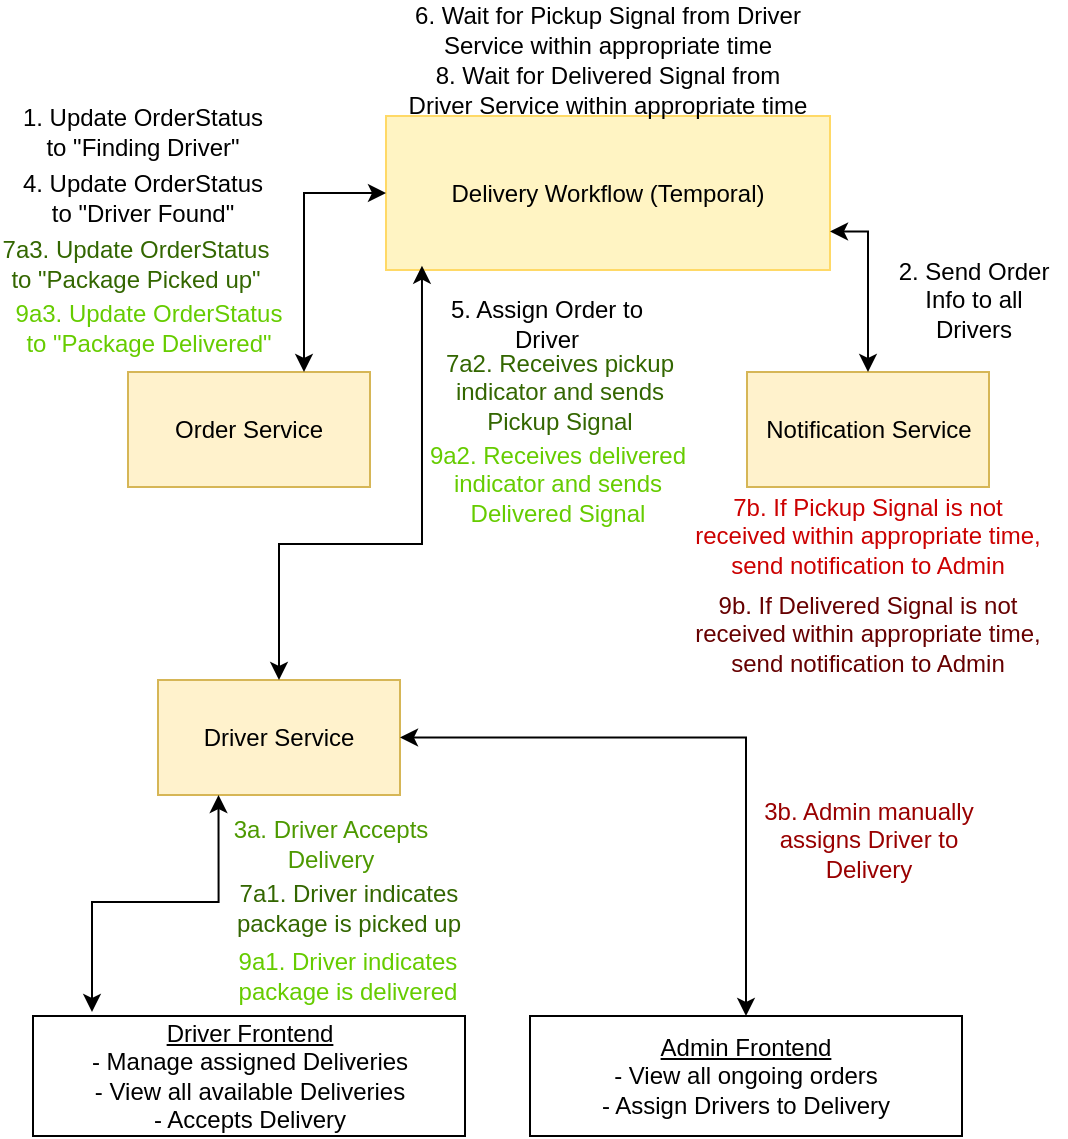 <mxfile version="26.0.16">
  <diagram name="Page-1" id="AIPoxRdhrtce3UdJt4KN">
    <mxGraphModel dx="933" dy="622" grid="0" gridSize="10" guides="1" tooltips="1" connect="1" arrows="1" fold="1" page="1" pageScale="1" pageWidth="827" pageHeight="1169" math="0" shadow="0">
      <root>
        <mxCell id="0" />
        <mxCell id="1" parent="0" />
        <mxCell id="sGVSHZmp7kZCRn9jOwzH-1" value="Delivery Workflow (Temporal)" style="rounded=0;whiteSpace=wrap;html=1;fillColor=light-dark(#FFF4C3,var(--ge-dark-color, #121212));strokeColor=light-dark(#FFD966,#FFFFFF);" parent="1" vertex="1">
          <mxGeometry x="340" y="112" width="222" height="77" as="geometry" />
        </mxCell>
        <mxCell id="N_pRQEPDte80IIOeTLnO-1" value="Order Service" style="rounded=0;whiteSpace=wrap;html=1;fillColor=#fff2cc;strokeColor=#d6b656;" vertex="1" parent="1">
          <mxGeometry x="211" y="240" width="121" height="57.5" as="geometry" />
        </mxCell>
        <mxCell id="N_pRQEPDte80IIOeTLnO-2" value="" style="endArrow=classic;startArrow=classic;html=1;rounded=0;entryX=0;entryY=0.5;entryDx=0;entryDy=0;edgeStyle=orthogonalEdgeStyle;" edge="1" parent="1" target="sGVSHZmp7kZCRn9jOwzH-1">
          <mxGeometry width="50" height="50" relative="1" as="geometry">
            <mxPoint x="299" y="240" as="sourcePoint" />
            <mxPoint x="159.25" y="147" as="targetPoint" />
            <Array as="points">
              <mxPoint x="299" y="240" />
              <mxPoint x="299" y="151" />
            </Array>
          </mxGeometry>
        </mxCell>
        <mxCell id="N_pRQEPDte80IIOeTLnO-3" value="1. Update OrderStatus to &quot;Finding Driver&quot;" style="text;html=1;align=center;verticalAlign=middle;whiteSpace=wrap;rounded=0;" vertex="1" parent="1">
          <mxGeometry x="151" y="105" width="135" height="30" as="geometry" />
        </mxCell>
        <mxCell id="N_pRQEPDte80IIOeTLnO-4" value="Driver Service" style="rounded=0;whiteSpace=wrap;html=1;fillColor=#fff2cc;strokeColor=#d6b656;" vertex="1" parent="1">
          <mxGeometry x="226" y="394" width="121" height="57.5" as="geometry" />
        </mxCell>
        <mxCell id="N_pRQEPDte80IIOeTLnO-5" value="Notification Service" style="rounded=0;whiteSpace=wrap;html=1;fillColor=#fff2cc;strokeColor=#d6b656;" vertex="1" parent="1">
          <mxGeometry x="520.5" y="240" width="121" height="57.5" as="geometry" />
        </mxCell>
        <mxCell id="N_pRQEPDte80IIOeTLnO-7" value="" style="endArrow=classic;startArrow=classic;html=1;rounded=0;exitX=0.5;exitY=0;exitDx=0;exitDy=0;edgeStyle=orthogonalEdgeStyle;entryX=0.081;entryY=0.972;entryDx=0;entryDy=0;entryPerimeter=0;" edge="1" parent="1" source="N_pRQEPDte80IIOeTLnO-4" target="sGVSHZmp7kZCRn9jOwzH-1">
          <mxGeometry width="50" height="50" relative="1" as="geometry">
            <mxPoint x="398" y="240" as="sourcePoint" />
            <mxPoint x="378" y="216" as="targetPoint" />
            <Array as="points">
              <mxPoint x="287" y="326" />
              <mxPoint x="358" y="326" />
            </Array>
          </mxGeometry>
        </mxCell>
        <mxCell id="N_pRQEPDte80IIOeTLnO-11" value="2. Send Order Info to all Drivers" style="text;html=1;align=center;verticalAlign=middle;whiteSpace=wrap;rounded=0;" vertex="1" parent="1">
          <mxGeometry x="588" y="189" width="92" height="30" as="geometry" />
        </mxCell>
        <mxCell id="N_pRQEPDte80IIOeTLnO-16" value="&lt;font style=&quot;color: rgb(77, 153, 0);&quot;&gt;3a. Driver Accepts Delivery&lt;/font&gt;" style="text;html=1;align=center;verticalAlign=middle;whiteSpace=wrap;rounded=0;" vertex="1" parent="1">
          <mxGeometry x="260" y="461" width="105" height="30" as="geometry" />
        </mxCell>
        <mxCell id="N_pRQEPDte80IIOeTLnO-18" value="&lt;u&gt;Admin Frontend&lt;/u&gt;&lt;div&gt;- View all ongoing orders&lt;br&gt;&lt;/div&gt;&lt;div&gt;- Assign Drivers to Delivery&lt;/div&gt;" style="rounded=0;whiteSpace=wrap;html=1;" vertex="1" parent="1">
          <mxGeometry x="412" y="562" width="216" height="60" as="geometry" />
        </mxCell>
        <mxCell id="N_pRQEPDte80IIOeTLnO-23" value="" style="endArrow=classic;startArrow=classic;html=1;rounded=0;entryX=1;entryY=0.75;entryDx=0;entryDy=0;exitX=0.5;exitY=0;exitDx=0;exitDy=0;edgeStyle=orthogonalEdgeStyle;" edge="1" parent="1" source="N_pRQEPDte80IIOeTLnO-5" target="sGVSHZmp7kZCRn9jOwzH-1">
          <mxGeometry width="50" height="50" relative="1" as="geometry">
            <mxPoint x="659" y="260" as="sourcePoint" />
            <mxPoint x="582" y="171" as="targetPoint" />
            <Array as="points">
              <mxPoint x="581" y="170" />
            </Array>
          </mxGeometry>
        </mxCell>
        <mxCell id="N_pRQEPDte80IIOeTLnO-24" value="&lt;font style=&quot;color: rgb(153, 0, 0);&quot;&gt;3b. Admin manually assigns Driver to Delivery&lt;/font&gt;" style="text;html=1;align=center;verticalAlign=middle;whiteSpace=wrap;rounded=0;" vertex="1" parent="1">
          <mxGeometry x="526.5" y="454" width="109" height="40" as="geometry" />
        </mxCell>
        <mxCell id="N_pRQEPDte80IIOeTLnO-25" value="4. Update OrderStatus to &quot;Driver Found&quot;" style="text;html=1;align=center;verticalAlign=middle;whiteSpace=wrap;rounded=0;" vertex="1" parent="1">
          <mxGeometry x="151" y="137.5" width="135" height="30" as="geometry" />
        </mxCell>
        <mxCell id="N_pRQEPDte80IIOeTLnO-26" value="&lt;u&gt;Driver Frontend&lt;/u&gt;&lt;div&gt;- Manage assigned Deliveries&lt;br&gt;&lt;/div&gt;&lt;div&gt;- View all available Deliveries&lt;/div&gt;&lt;div&gt;- Accepts Delivery&lt;/div&gt;" style="rounded=0;whiteSpace=wrap;html=1;" vertex="1" parent="1">
          <mxGeometry x="163.5" y="562" width="216" height="60" as="geometry" />
        </mxCell>
        <mxCell id="N_pRQEPDte80IIOeTLnO-28" value="5. Assign Order to Driver" style="text;html=1;align=center;verticalAlign=middle;whiteSpace=wrap;rounded=0;" vertex="1" parent="1">
          <mxGeometry x="358" y="201" width="125" height="30" as="geometry" />
        </mxCell>
        <mxCell id="N_pRQEPDte80IIOeTLnO-29" value="6. Wait for Pickup Signal from Driver Service within appropriate time" style="text;html=1;align=center;verticalAlign=middle;whiteSpace=wrap;rounded=0;" vertex="1" parent="1">
          <mxGeometry x="347" y="54" width="208" height="30" as="geometry" />
        </mxCell>
        <mxCell id="N_pRQEPDte80IIOeTLnO-30" value="&lt;font style=&quot;&quot;&gt;7b. If Pickup Signal is not received within appropriate time, send notification to Admin&lt;/font&gt;" style="text;html=1;align=center;verticalAlign=middle;whiteSpace=wrap;rounded=0;fontColor=#CC0000;" vertex="1" parent="1">
          <mxGeometry x="493" y="302" width="176" height="40" as="geometry" />
        </mxCell>
        <mxCell id="N_pRQEPDte80IIOeTLnO-33" value="&lt;font style=&quot;&quot;&gt;7a3. Update OrderStatus to &quot;Package Picked up&quot;&lt;/font&gt;" style="text;html=1;align=center;verticalAlign=middle;whiteSpace=wrap;rounded=0;fontColor=#336600;" vertex="1" parent="1">
          <mxGeometry x="147" y="171" width="136" height="30" as="geometry" />
        </mxCell>
        <mxCell id="N_pRQEPDte80IIOeTLnO-34" value="8. Wait for Delivered Signal from Driver Service within appropriate time" style="text;html=1;align=center;verticalAlign=middle;whiteSpace=wrap;rounded=0;" vertex="1" parent="1">
          <mxGeometry x="347" y="84" width="208" height="30" as="geometry" />
        </mxCell>
        <mxCell id="N_pRQEPDte80IIOeTLnO-35" value="&lt;font style=&quot;&quot;&gt;7a1. Driver indicates package is picked up&lt;/font&gt;" style="text;html=1;align=center;verticalAlign=middle;whiteSpace=wrap;rounded=0;fontColor=#336600;" vertex="1" parent="1">
          <mxGeometry x="260" y="491" width="123" height="34" as="geometry" />
        </mxCell>
        <mxCell id="N_pRQEPDte80IIOeTLnO-38" value="&lt;font style=&quot;&quot;&gt;7a2. Receives pickup indicator and sends Pickup Signal&lt;/font&gt;" style="text;html=1;align=center;verticalAlign=middle;whiteSpace=wrap;rounded=0;fontColor=#336600;" vertex="1" parent="1">
          <mxGeometry x="358" y="233" width="138" height="34" as="geometry" />
        </mxCell>
        <mxCell id="N_pRQEPDte80IIOeTLnO-39" value="&lt;font style=&quot;&quot;&gt;9a1. Driver indicates package is delivered&lt;/font&gt;" style="text;html=1;align=center;verticalAlign=middle;whiteSpace=wrap;rounded=0;fontColor=#66CC00;" vertex="1" parent="1">
          <mxGeometry x="260" y="525" width="121.5" height="34" as="geometry" />
        </mxCell>
        <mxCell id="N_pRQEPDte80IIOeTLnO-40" value="&lt;font style=&quot;&quot;&gt;9a2. Receives delivered indicator and sends Delivered Signal&lt;/font&gt;" style="text;html=1;align=center;verticalAlign=middle;whiteSpace=wrap;rounded=0;fontColor=#66CC00;" vertex="1" parent="1">
          <mxGeometry x="358" y="277" width="136" height="37" as="geometry" />
        </mxCell>
        <mxCell id="N_pRQEPDte80IIOeTLnO-41" value="&lt;font style=&quot;&quot;&gt;9a3. Update OrderStatus to &quot;Package Delivered&quot;&lt;/font&gt;" style="text;html=1;align=center;verticalAlign=middle;whiteSpace=wrap;rounded=0;fontColor=#66CC00;" vertex="1" parent="1">
          <mxGeometry x="150" y="203" width="143" height="30" as="geometry" />
        </mxCell>
        <mxCell id="N_pRQEPDte80IIOeTLnO-42" value="&lt;font style=&quot;&quot;&gt;9b. If Delivered Signal is not received within appropriate time, send notification to Admin&lt;/font&gt;" style="text;html=1;align=center;verticalAlign=middle;whiteSpace=wrap;rounded=0;fontColor=#660000;" vertex="1" parent="1">
          <mxGeometry x="493" y="351" width="176" height="40" as="geometry" />
        </mxCell>
        <mxCell id="N_pRQEPDte80IIOeTLnO-43" value="" style="endArrow=classic;startArrow=classic;html=1;rounded=0;edgeStyle=orthogonalEdgeStyle;entryX=0.25;entryY=1;entryDx=0;entryDy=0;" edge="1" parent="1" target="N_pRQEPDte80IIOeTLnO-4">
          <mxGeometry width="50" height="50" relative="1" as="geometry">
            <mxPoint x="193" y="560" as="sourcePoint" />
            <mxPoint x="262" y="342" as="targetPoint" />
            <Array as="points">
              <mxPoint x="193" y="560" />
              <mxPoint x="193" y="505" />
              <mxPoint x="256" y="505" />
            </Array>
          </mxGeometry>
        </mxCell>
        <mxCell id="N_pRQEPDte80IIOeTLnO-44" value="" style="endArrow=classic;startArrow=classic;html=1;rounded=0;edgeStyle=orthogonalEdgeStyle;entryX=1;entryY=0.5;entryDx=0;entryDy=0;exitX=0.5;exitY=0;exitDx=0;exitDy=0;" edge="1" parent="1" source="N_pRQEPDte80IIOeTLnO-18" target="N_pRQEPDte80IIOeTLnO-4">
          <mxGeometry width="50" height="50" relative="1" as="geometry">
            <mxPoint x="465" y="507" as="sourcePoint" />
            <mxPoint x="515" y="457" as="targetPoint" />
          </mxGeometry>
        </mxCell>
      </root>
    </mxGraphModel>
  </diagram>
</mxfile>
